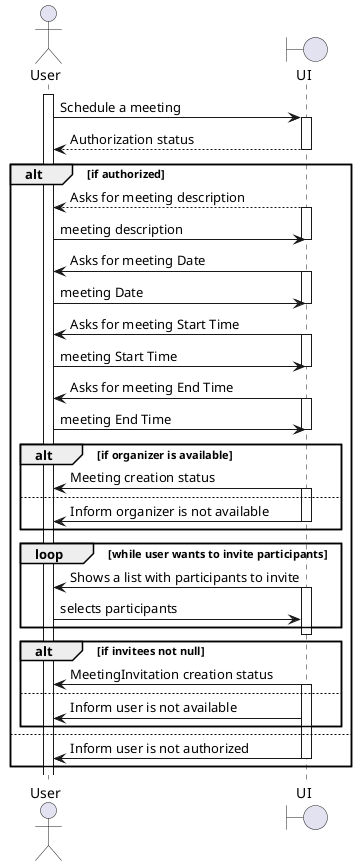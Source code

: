 @startuml
actor User as Actor
boundary UI

activate Actor

Actor -> UI: Schedule a meeting
activate UI
UI --> Actor: Authorization status
deactivate UI
alt if authorized
UI --> Actor: Asks for meeting description
activate UI
Actor -> UI: meeting description
deactivate UI


UI -> Actor: Asks for meeting Date
activate UI
Actor -> UI: meeting Date
deactivate UI
UI -> Actor: Asks for meeting Start Time
activate UI
Actor -> UI:  meeting Start Time
deactivate UI
UI -> Actor: Asks for meeting End Time
activate UI
Actor -> UI: meeting End Time
deactivate UI




alt if organizer is available

UI -> Actor: Meeting creation status
activate UI
else
UI -> Actor: Inform organizer is not available
deactivate UI

end
loop while user wants to invite participants
UI -> Actor: Shows a list with participants to invite
activate UI

Actor -> UI: selects participants
end loop
deactivate UI


alt if invitees not null
UI -> Actor: MeetingInvitation creation status
activate UI
else
UI -> Actor: Inform user is not available


end

else
UI -> Actor: Inform user is not authorized

deactivate UI
end

@enduml
